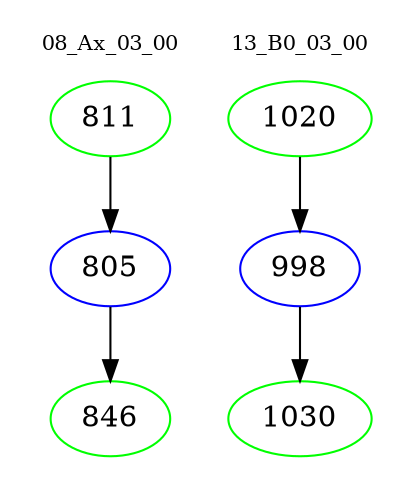 digraph{
subgraph cluster_0 {
color = white
label = "08_Ax_03_00";
fontsize=10;
T0_811 [label="811", color="green"]
T0_811 -> T0_805 [color="black"]
T0_805 [label="805", color="blue"]
T0_805 -> T0_846 [color="black"]
T0_846 [label="846", color="green"]
}
subgraph cluster_1 {
color = white
label = "13_B0_03_00";
fontsize=10;
T1_1020 [label="1020", color="green"]
T1_1020 -> T1_998 [color="black"]
T1_998 [label="998", color="blue"]
T1_998 -> T1_1030 [color="black"]
T1_1030 [label="1030", color="green"]
}
}
